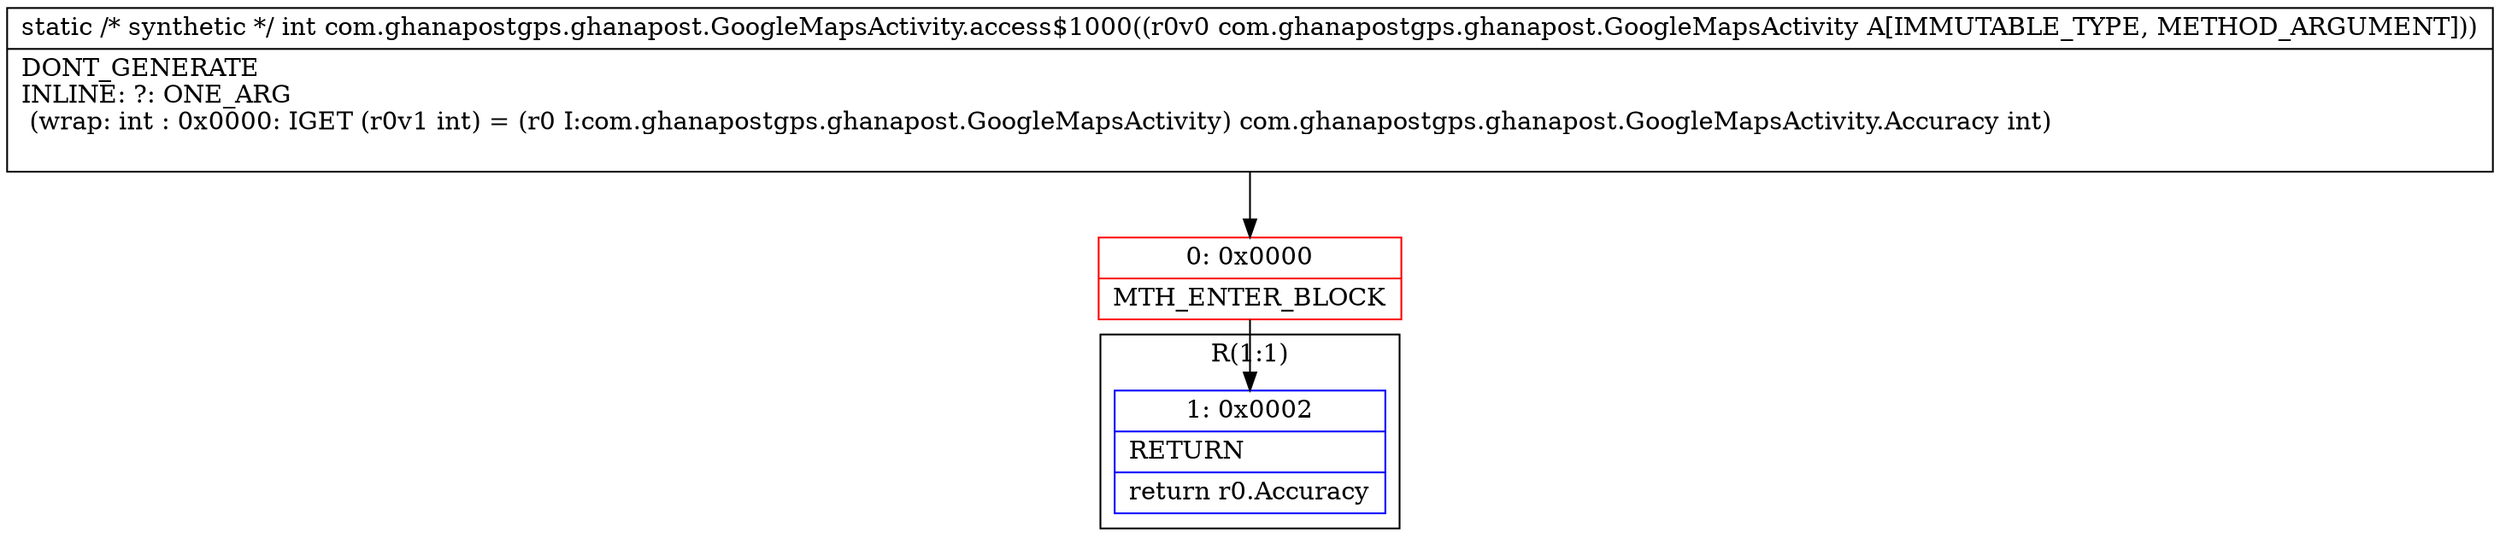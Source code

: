 digraph "CFG forcom.ghanapostgps.ghanapost.GoogleMapsActivity.access$1000(Lcom\/ghanapostgps\/ghanapost\/GoogleMapsActivity;)I" {
subgraph cluster_Region_1032589047 {
label = "R(1:1)";
node [shape=record,color=blue];
Node_1 [shape=record,label="{1\:\ 0x0002|RETURN\l|return r0.Accuracy\l}"];
}
Node_0 [shape=record,color=red,label="{0\:\ 0x0000|MTH_ENTER_BLOCK\l}"];
MethodNode[shape=record,label="{static \/* synthetic *\/ int com.ghanapostgps.ghanapost.GoogleMapsActivity.access$1000((r0v0 com.ghanapostgps.ghanapost.GoogleMapsActivity A[IMMUTABLE_TYPE, METHOD_ARGUMENT]))  | DONT_GENERATE\lINLINE: ?: ONE_ARG  \l  (wrap: int : 0x0000: IGET  (r0v1 int) = (r0 I:com.ghanapostgps.ghanapost.GoogleMapsActivity) com.ghanapostgps.ghanapost.GoogleMapsActivity.Accuracy int)\l\l}"];
MethodNode -> Node_0;
Node_0 -> Node_1;
}

